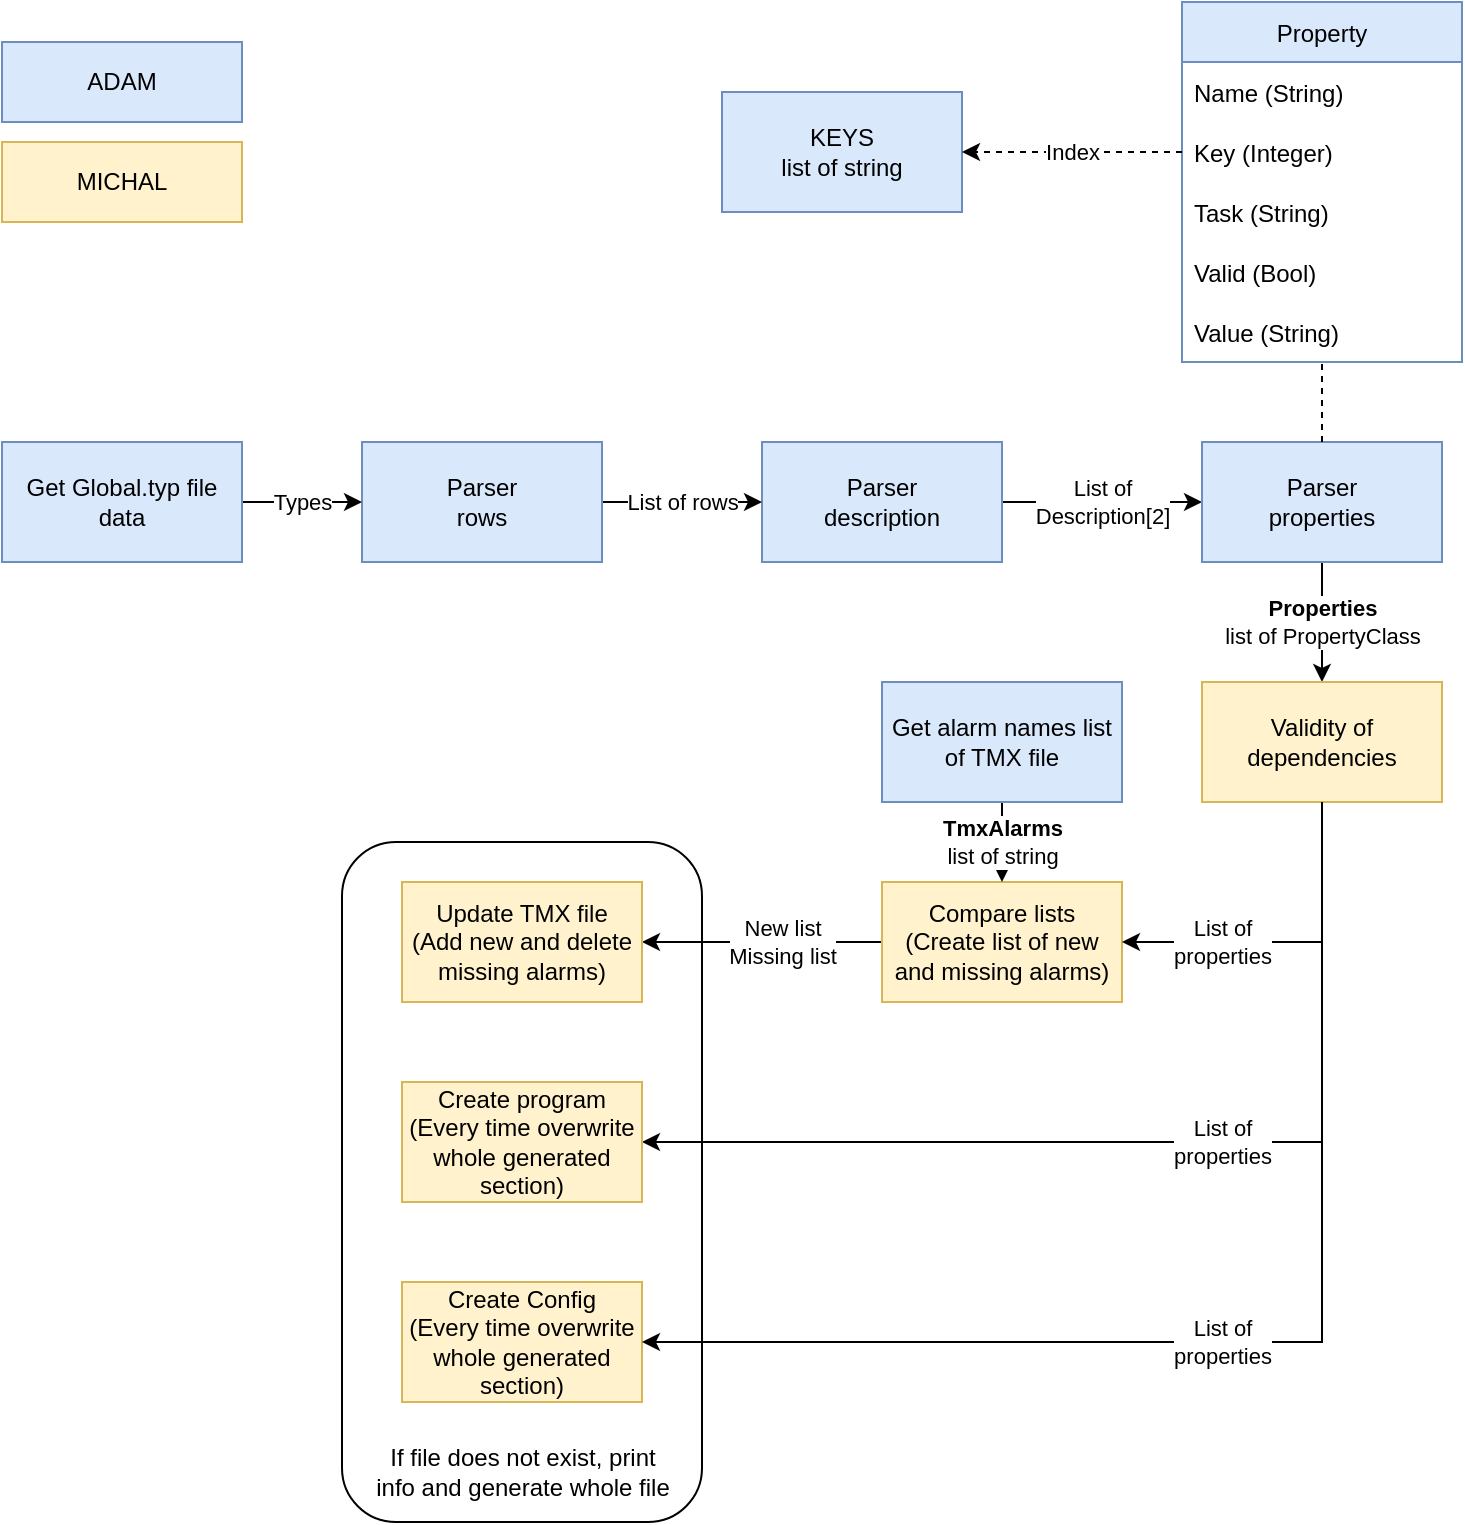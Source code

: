 <mxfile version="15.5.1" type="device"><diagram id="9NWAL7APkjzhfhenOMsG" name="Properties decoder"><mxGraphModel dx="1422" dy="762" grid="1" gridSize="10" guides="1" tooltips="1" connect="1" arrows="1" fold="1" page="1" pageScale="1" pageWidth="827" pageHeight="1169" math="0" shadow="0"><root><mxCell id="0"/><mxCell id="1" parent="0"/><mxCell id="HzwpLAhCbGpcK4hViFHr-84" value="" style="rounded=1;whiteSpace=wrap;html=1;labelBackgroundColor=none;" vertex="1" parent="1"><mxGeometry x="210" y="620" width="180" height="340" as="geometry"/></mxCell><mxCell id="HzwpLAhCbGpcK4hViFHr-85" value="Property" style="swimlane;fontStyle=0;childLayout=stackLayout;horizontal=1;startSize=30;horizontalStack=0;resizeParent=1;resizeParentMax=0;resizeLast=0;collapsible=1;marginBottom=0;fillColor=#dae8fc;strokeColor=#6c8ebf;" vertex="1" parent="1"><mxGeometry x="630" y="200" width="140" height="180" as="geometry"/></mxCell><mxCell id="HzwpLAhCbGpcK4hViFHr-115" value="Name (String)" style="text;strokeColor=none;fillColor=none;align=left;verticalAlign=middle;spacingLeft=4;spacingRight=4;overflow=hidden;points=[[0,0.5],[1,0.5]];portConstraint=eastwest;rotatable=0;" vertex="1" parent="HzwpLAhCbGpcK4hViFHr-85"><mxGeometry y="30" width="140" height="30" as="geometry"/></mxCell><mxCell id="HzwpLAhCbGpcK4hViFHr-86" value="Key (Integer)" style="text;strokeColor=none;fillColor=none;align=left;verticalAlign=middle;spacingLeft=4;spacingRight=4;overflow=hidden;points=[[0,0.5],[1,0.5]];portConstraint=eastwest;rotatable=0;" vertex="1" parent="HzwpLAhCbGpcK4hViFHr-85"><mxGeometry y="60" width="140" height="30" as="geometry"/></mxCell><mxCell id="HzwpLAhCbGpcK4hViFHr-89" value="Task (String)" style="text;strokeColor=none;fillColor=none;align=left;verticalAlign=middle;spacingLeft=4;spacingRight=4;overflow=hidden;points=[[0,0.5],[1,0.5]];portConstraint=eastwest;rotatable=0;" vertex="1" parent="HzwpLAhCbGpcK4hViFHr-85"><mxGeometry y="90" width="140" height="30" as="geometry"/></mxCell><mxCell id="HzwpLAhCbGpcK4hViFHr-87" value="Valid (Bool)" style="text;strokeColor=none;fillColor=none;align=left;verticalAlign=middle;spacingLeft=4;spacingRight=4;overflow=hidden;points=[[0,0.5],[1,0.5]];portConstraint=eastwest;rotatable=0;" vertex="1" parent="HzwpLAhCbGpcK4hViFHr-85"><mxGeometry y="120" width="140" height="30" as="geometry"/></mxCell><mxCell id="HzwpLAhCbGpcK4hViFHr-88" value="Value (String)" style="text;strokeColor=none;fillColor=none;align=left;verticalAlign=middle;spacingLeft=4;spacingRight=4;overflow=hidden;points=[[0,0.5],[1,0.5]];portConstraint=eastwest;rotatable=0;" vertex="1" parent="HzwpLAhCbGpcK4hViFHr-85"><mxGeometry y="150" width="140" height="30" as="geometry"/></mxCell><mxCell id="HzwpLAhCbGpcK4hViFHr-90" value="List of &lt;br&gt;Description[2]" style="edgeStyle=orthogonalEdgeStyle;rounded=0;orthogonalLoop=1;jettySize=auto;html=1;entryX=0;entryY=0.5;entryDx=0;entryDy=0;" edge="1" parent="1" source="HzwpLAhCbGpcK4hViFHr-91" target="HzwpLAhCbGpcK4hViFHr-95"><mxGeometry relative="1" as="geometry"><mxPoint x="594.0" y="465" as="targetPoint"/></mxGeometry></mxCell><mxCell id="HzwpLAhCbGpcK4hViFHr-91" value="Parser&lt;br&gt;description" style="rounded=0;whiteSpace=wrap;html=1;fillColor=#dae8fc;strokeColor=#6c8ebf;" vertex="1" parent="1"><mxGeometry x="420" y="420" width="120" height="60" as="geometry"/></mxCell><mxCell id="HzwpLAhCbGpcK4hViFHr-92" value="List of rows" style="edgeStyle=orthogonalEdgeStyle;rounded=0;orthogonalLoop=1;jettySize=auto;html=1;exitX=1;exitY=0.5;exitDx=0;exitDy=0;" edge="1" parent="1" source="HzwpLAhCbGpcK4hViFHr-93" target="HzwpLAhCbGpcK4hViFHr-91"><mxGeometry relative="1" as="geometry"><mxPoint x="450" y="450" as="sourcePoint"/></mxGeometry></mxCell><mxCell id="HzwpLAhCbGpcK4hViFHr-93" value="Parser&lt;br&gt;rows" style="rounded=0;whiteSpace=wrap;html=1;fillColor=#dae8fc;strokeColor=#6c8ebf;" vertex="1" parent="1"><mxGeometry x="220" y="420" width="120" height="60" as="geometry"/></mxCell><mxCell id="HzwpLAhCbGpcK4hViFHr-94" value="&lt;b&gt;Properties&lt;/b&gt;&lt;br&gt;list of PropertyClass" style="edgeStyle=orthogonalEdgeStyle;rounded=0;orthogonalLoop=1;jettySize=auto;html=1;exitX=0.5;exitY=1;exitDx=0;exitDy=0;" edge="1" parent="1" source="HzwpLAhCbGpcK4hViFHr-95" target="HzwpLAhCbGpcK4hViFHr-98"><mxGeometry relative="1" as="geometry"/></mxCell><mxCell id="HzwpLAhCbGpcK4hViFHr-95" value="Parser&lt;br&gt;properties" style="rounded=0;whiteSpace=wrap;html=1;fillColor=#dae8fc;strokeColor=#6c8ebf;" vertex="1" parent="1"><mxGeometry x="640" y="420" width="120" height="60" as="geometry"/></mxCell><mxCell id="HzwpLAhCbGpcK4hViFHr-96" value="" style="endArrow=none;dashed=1;html=1;rounded=0;exitX=0.5;exitY=0;exitDx=0;exitDy=0;" edge="1" parent="1" source="HzwpLAhCbGpcK4hViFHr-95" target="HzwpLAhCbGpcK4hViFHr-85"><mxGeometry width="50" height="50" relative="1" as="geometry"><mxPoint x="640" y="420" as="sourcePoint"/><mxPoint x="530" y="320" as="targetPoint"/></mxGeometry></mxCell><mxCell id="HzwpLAhCbGpcK4hViFHr-97" value="List of&lt;br&gt;properties" style="edgeStyle=orthogonalEdgeStyle;rounded=0;orthogonalLoop=1;jettySize=auto;html=1;entryX=1;entryY=0.5;entryDx=0;entryDy=0;" edge="1" parent="1" source="HzwpLAhCbGpcK4hViFHr-98" target="HzwpLAhCbGpcK4hViFHr-101"><mxGeometry x="-0.137" relative="1" as="geometry"><mxPoint x="700" y="710" as="targetPoint"/><Array as="points"><mxPoint x="700" y="770"/></Array><mxPoint as="offset"/></mxGeometry></mxCell><mxCell id="HzwpLAhCbGpcK4hViFHr-98" value="Validity&amp;nbsp;of dependencies" style="rounded=0;whiteSpace=wrap;html=1;fillColor=#fff2cc;strokeColor=#d6b656;" vertex="1" parent="1"><mxGeometry x="640" y="540" width="120" height="60" as="geometry"/></mxCell><mxCell id="HzwpLAhCbGpcK4hViFHr-99" value="KEYS&lt;br&gt;list of string" style="rounded=0;whiteSpace=wrap;html=1;fillColor=#dae8fc;strokeColor=#6c8ebf;" vertex="1" parent="1"><mxGeometry x="400" y="245" width="120" height="60" as="geometry"/></mxCell><mxCell id="HzwpLAhCbGpcK4hViFHr-100" value="Index" style="edgeStyle=orthogonalEdgeStyle;rounded=0;orthogonalLoop=1;jettySize=auto;html=1;exitX=0;exitY=0.5;exitDx=0;exitDy=0;entryX=1;entryY=0.5;entryDx=0;entryDy=0;dashed=1;" edge="1" parent="1" source="HzwpLAhCbGpcK4hViFHr-86" target="HzwpLAhCbGpcK4hViFHr-99"><mxGeometry relative="1" as="geometry"/></mxCell><mxCell id="HzwpLAhCbGpcK4hViFHr-101" value="Create program&lt;br&gt;(Every time overwrite whole generated section)" style="whiteSpace=wrap;html=1;rounded=0;fillColor=#fff2cc;strokeColor=#d6b656;" vertex="1" parent="1"><mxGeometry x="240" y="740" width="120" height="60" as="geometry"/></mxCell><mxCell id="HzwpLAhCbGpcK4hViFHr-102" value="Create Config&lt;br&gt;(Every time overwrite whole generated section)" style="whiteSpace=wrap;html=1;rounded=0;fillColor=#fff2cc;strokeColor=#d6b656;" vertex="1" parent="1"><mxGeometry x="240" y="840" width="120" height="60" as="geometry"/></mxCell><mxCell id="HzwpLAhCbGpcK4hViFHr-103" value="Types" style="edgeStyle=orthogonalEdgeStyle;rounded=0;orthogonalLoop=1;jettySize=auto;html=1;entryX=0;entryY=0.5;entryDx=0;entryDy=0;" edge="1" parent="1" source="HzwpLAhCbGpcK4hViFHr-104" target="HzwpLAhCbGpcK4hViFHr-93"><mxGeometry relative="1" as="geometry"/></mxCell><mxCell id="HzwpLAhCbGpcK4hViFHr-104" value="Get Global.typ file data" style="rounded=0;whiteSpace=wrap;html=1;fillColor=#dae8fc;strokeColor=#6c8ebf;" vertex="1" parent="1"><mxGeometry x="40" y="420" width="120" height="60" as="geometry"/></mxCell><mxCell id="HzwpLAhCbGpcK4hViFHr-105" value="List of&lt;br&gt;properties" style="edgeStyle=orthogonalEdgeStyle;rounded=0;orthogonalLoop=1;jettySize=auto;html=1;entryX=1;entryY=0.5;entryDx=0;entryDy=0;exitX=0.5;exitY=1;exitDx=0;exitDy=0;" edge="1" parent="1" source="HzwpLAhCbGpcK4hViFHr-98" target="HzwpLAhCbGpcK4hViFHr-102"><mxGeometry x="0.049" relative="1" as="geometry"><mxPoint x="710" y="660" as="sourcePoint"/><mxPoint x="570" y="730" as="targetPoint"/><Array as="points"><mxPoint x="700" y="870"/></Array><mxPoint as="offset"/></mxGeometry></mxCell><mxCell id="HzwpLAhCbGpcK4hViFHr-106" value="ADAM" style="rounded=0;whiteSpace=wrap;html=1;fillColor=#dae8fc;strokeColor=#6c8ebf;" vertex="1" parent="1"><mxGeometry x="40" y="220" width="120" height="40" as="geometry"/></mxCell><mxCell id="HzwpLAhCbGpcK4hViFHr-107" value="MICHAL" style="rounded=0;whiteSpace=wrap;html=1;fillColor=#fff2cc;strokeColor=#d6b656;" vertex="1" parent="1"><mxGeometry x="40" y="270" width="120" height="40" as="geometry"/></mxCell><mxCell id="HzwpLAhCbGpcK4hViFHr-108" value="New list&lt;br&gt;Missing list" style="edgeStyle=orthogonalEdgeStyle;rounded=0;orthogonalLoop=1;jettySize=auto;html=1;" edge="1" parent="1" source="HzwpLAhCbGpcK4hViFHr-109" target="HzwpLAhCbGpcK4hViFHr-114"><mxGeometry x="-0.167" relative="1" as="geometry"><mxPoint as="offset"/></mxGeometry></mxCell><mxCell id="HzwpLAhCbGpcK4hViFHr-109" value="Compare lists&lt;br&gt;(Create list of new and missing alarms)" style="rounded=0;whiteSpace=wrap;html=1;fillColor=#fff2cc;strokeColor=#d6b656;" vertex="1" parent="1"><mxGeometry x="480" y="640" width="120" height="60" as="geometry"/></mxCell><mxCell id="HzwpLAhCbGpcK4hViFHr-110" value="&lt;b&gt;TmxAlarms&lt;br&gt;&lt;/b&gt;list of string" style="edgeStyle=orthogonalEdgeStyle;rounded=0;orthogonalLoop=1;jettySize=auto;html=1;" edge="1" parent="1" source="HzwpLAhCbGpcK4hViFHr-111" target="HzwpLAhCbGpcK4hViFHr-109"><mxGeometry relative="1" as="geometry"/></mxCell><mxCell id="HzwpLAhCbGpcK4hViFHr-111" value="Get alarm names list of TMX file" style="rounded=0;whiteSpace=wrap;html=1;fillColor=#dae8fc;strokeColor=#6c8ebf;" vertex="1" parent="1"><mxGeometry x="480" y="540" width="120" height="60" as="geometry"/></mxCell><mxCell id="HzwpLAhCbGpcK4hViFHr-112" value="List of&lt;br&gt;properties" style="edgeStyle=orthogonalEdgeStyle;rounded=0;orthogonalLoop=1;jettySize=auto;html=1;entryX=1;entryY=0.5;entryDx=0;entryDy=0;exitX=0.5;exitY=1;exitDx=0;exitDy=0;" edge="1" parent="1" source="HzwpLAhCbGpcK4hViFHr-98" target="HzwpLAhCbGpcK4hViFHr-109"><mxGeometry x="0.412" relative="1" as="geometry"><mxPoint x="710" y="610" as="sourcePoint"/><mxPoint x="550" y="780" as="targetPoint"/><Array as="points"><mxPoint x="700" y="670"/></Array><mxPoint as="offset"/></mxGeometry></mxCell><mxCell id="HzwpLAhCbGpcK4hViFHr-113" value="If file does not exist, print&lt;br&gt;info and generate whole file" style="text;html=1;align=center;verticalAlign=middle;resizable=0;points=[];autosize=1;strokeColor=none;fillColor=none;" vertex="1" parent="1"><mxGeometry x="220" y="920" width="160" height="30" as="geometry"/></mxCell><mxCell id="HzwpLAhCbGpcK4hViFHr-114" value="Update TMX file&lt;br&gt;(Add new and delete missing alarms)" style="rounded=0;whiteSpace=wrap;html=1;fillColor=#fff2cc;strokeColor=#d6b656;" vertex="1" parent="1"><mxGeometry x="240" y="640" width="120" height="60" as="geometry"/></mxCell></root></mxGraphModel></diagram></mxfile>